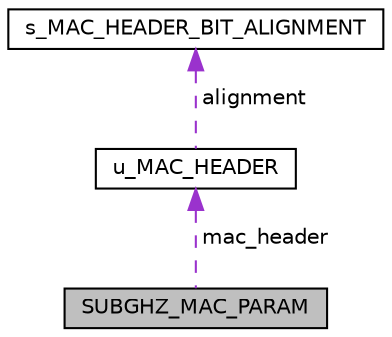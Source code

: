 digraph "SUBGHZ_MAC_PARAM"
{
  edge [fontname="Helvetica",fontsize="10",labelfontname="Helvetica",labelfontsize="10"];
  node [fontname="Helvetica",fontsize="10",shape=record];
  Node1 [label="SUBGHZ_MAC_PARAM",height=0.2,width=0.4,color="black", fillcolor="grey75", style="filled", fontcolor="black"];
  Node2 -> Node1 [dir="back",color="darkorchid3",fontsize="10",style="dashed",label=" mac_header" ,fontname="Helvetica"];
  Node2 [label="u_MAC_HEADER",height=0.2,width=0.4,color="black", fillcolor="white", style="filled",URL="$unionu__MAC__HEADER.html",tooltip="internal use only mac header data[] 8x2byte header short type alignment bit alignment ..."];
  Node3 -> Node2 [dir="back",color="darkorchid3",fontsize="10",style="dashed",label=" alignment" ,fontname="Helvetica"];
  Node3 [label="s_MAC_HEADER_BIT_ALIGNMENT",height=0.2,width=0.4,color="black", fillcolor="white", style="filled",URL="$structs__MAC__HEADER__BIT__ALIGNMENT.html",tooltip="abstruct internal use only bit alightment of mac header "];
}
